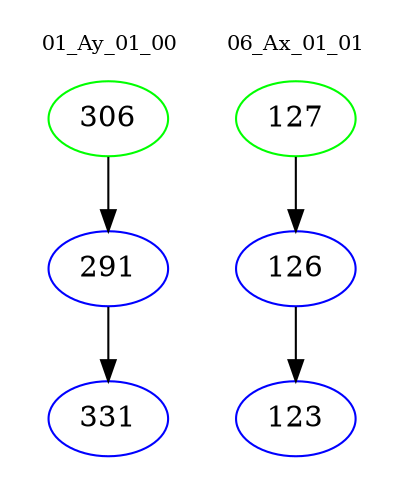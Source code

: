 digraph{
subgraph cluster_0 {
color = white
label = "01_Ay_01_00";
fontsize=10;
T0_306 [label="306", color="green"]
T0_306 -> T0_291 [color="black"]
T0_291 [label="291", color="blue"]
T0_291 -> T0_331 [color="black"]
T0_331 [label="331", color="blue"]
}
subgraph cluster_1 {
color = white
label = "06_Ax_01_01";
fontsize=10;
T1_127 [label="127", color="green"]
T1_127 -> T1_126 [color="black"]
T1_126 [label="126", color="blue"]
T1_126 -> T1_123 [color="black"]
T1_123 [label="123", color="blue"]
}
}
